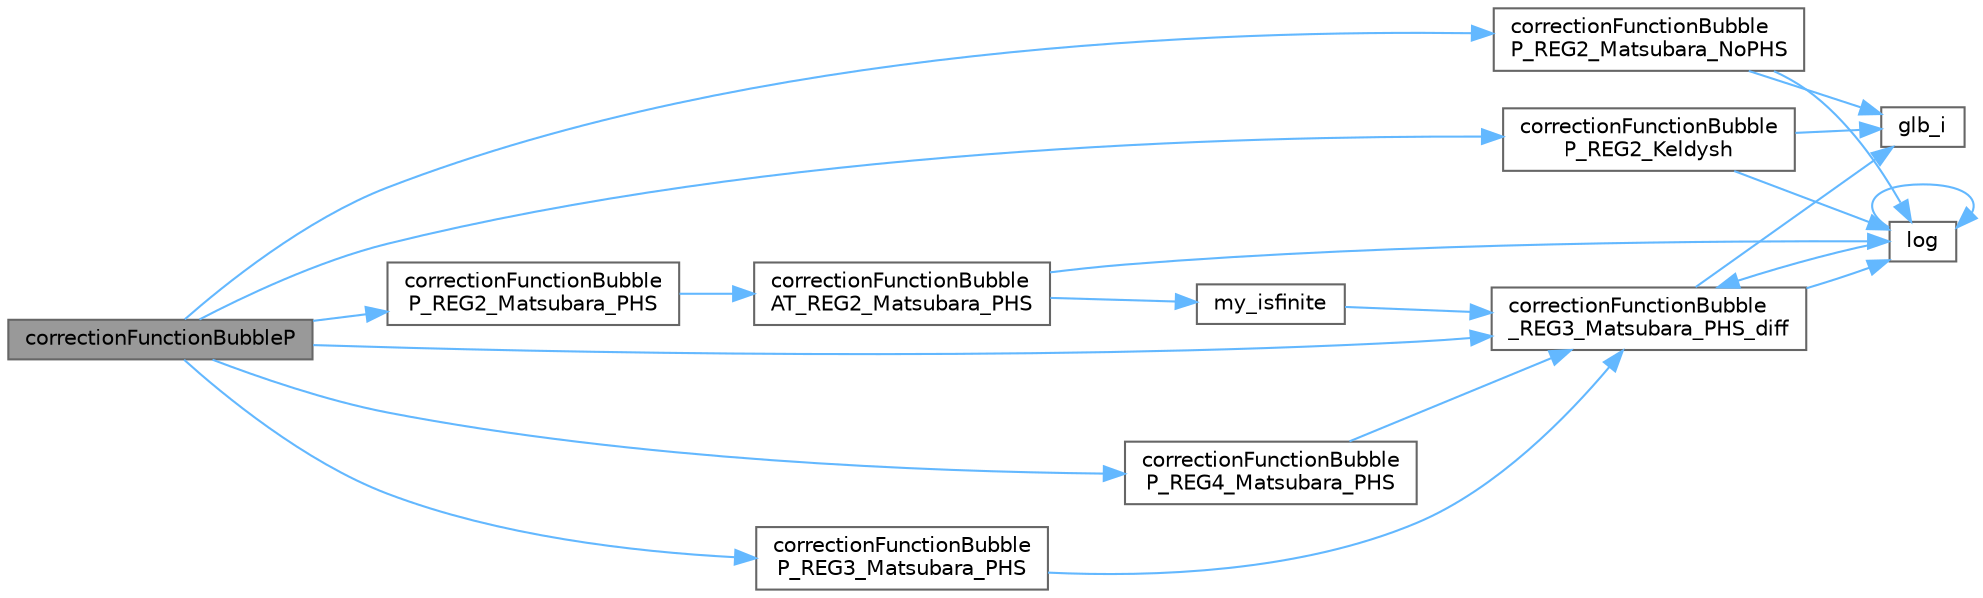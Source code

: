 digraph "correctionFunctionBubbleP"
{
 // INTERACTIVE_SVG=YES
 // LATEX_PDF_SIZE
  bgcolor="transparent";
  edge [fontname=Helvetica,fontsize=10,labelfontname=Helvetica,labelfontsize=10];
  node [fontname=Helvetica,fontsize=10,shape=box,height=0.2,width=0.4];
  rankdir="LR";
  Node1 [id="Node000001",label="correctionFunctionBubbleP",height=0.2,width=0.4,color="gray40", fillcolor="grey60", style="filled", fontcolor="black",tooltip=" "];
  Node1 -> Node2 [id="edge1_Node000001_Node000002",color="steelblue1",style="solid",tooltip=" "];
  Node2 [id="Node000002",label="correctionFunctionBubble\l_REG3_Matsubara_PHS_diff",height=0.2,width=0.4,color="grey40", fillcolor="white", style="filled",URL="$dd/dea/bubble__corrections_8hpp.html#aff27784f97591f505f77ff0065ab57af",tooltip=" "];
  Node2 -> Node3 [id="edge2_Node000002_Node000003",color="steelblue1",style="solid",tooltip=" "];
  Node3 [id="Node000003",label="glb_i",height=0.2,width=0.4,color="grey40", fillcolor="white", style="filled",URL="$d7/d59/data__structures_8hpp.html#ae0c8f095bd2588bb4d374b002c94a90d",tooltip=" "];
  Node2 -> Node4 [id="edge3_Node000002_Node000004",color="steelblue1",style="solid",tooltip=" "];
  Node4 [id="Node000004",label="log",height=0.2,width=0.4,color="grey40", fillcolor="white", style="filled",URL="$d7/d43/KramersKronig_8c_09_09.html#ad9512117c829517886f44895ef9ece90",tooltip=" "];
  Node4 -> Node2 [id="edge4_Node000004_Node000002",color="steelblue1",style="solid",tooltip=" "];
  Node4 -> Node4 [id="edge5_Node000004_Node000004",color="steelblue1",style="solid",tooltip=" "];
  Node1 -> Node5 [id="edge6_Node000001_Node000005",color="steelblue1",style="solid",tooltip=" "];
  Node5 [id="Node000005",label="correctionFunctionBubble\lP_REG2_Keldysh",height=0.2,width=0.4,color="grey40", fillcolor="white", style="filled",URL="$dd/dea/bubble__corrections_8hpp.html#a646f56f9125fd4f4196631ff7776076d",tooltip=" "];
  Node5 -> Node3 [id="edge7_Node000005_Node000003",color="steelblue1",style="solid",tooltip=" "];
  Node5 -> Node4 [id="edge8_Node000005_Node000004",color="steelblue1",style="solid",tooltip=" "];
  Node1 -> Node6 [id="edge9_Node000001_Node000006",color="steelblue1",style="solid",tooltip=" "];
  Node6 [id="Node000006",label="correctionFunctionBubble\lP_REG2_Matsubara_NoPHS",height=0.2,width=0.4,color="grey40", fillcolor="white", style="filled",URL="$dd/dea/bubble__corrections_8hpp.html#a6817bb94ab7d954a8e117172daf06a92",tooltip=" "];
  Node6 -> Node3 [id="edge10_Node000006_Node000003",color="steelblue1",style="solid",tooltip=" "];
  Node6 -> Node4 [id="edge11_Node000006_Node000004",color="steelblue1",style="solid",tooltip=" "];
  Node1 -> Node7 [id="edge12_Node000001_Node000007",color="steelblue1",style="solid",tooltip=" "];
  Node7 [id="Node000007",label="correctionFunctionBubble\lP_REG2_Matsubara_PHS",height=0.2,width=0.4,color="grey40", fillcolor="white", style="filled",URL="$dd/dea/bubble__corrections_8hpp.html#abf1290f01fb47d3fc10cc04773388cc2",tooltip=" "];
  Node7 -> Node8 [id="edge13_Node000007_Node000008",color="steelblue1",style="solid",tooltip=" "];
  Node8 [id="Node000008",label="correctionFunctionBubble\lAT_REG2_Matsubara_PHS",height=0.2,width=0.4,color="grey40", fillcolor="white", style="filled",URL="$dd/dea/bubble__corrections_8hpp.html#a8b82f59edcffae366dfd5732270821ce",tooltip=" "];
  Node8 -> Node4 [id="edge14_Node000008_Node000004",color="steelblue1",style="solid",tooltip=" "];
  Node8 -> Node9 [id="edge15_Node000008_Node000009",color="steelblue1",style="solid",tooltip=" "];
  Node9 [id="Node000009",label="my_isfinite",height=0.2,width=0.4,color="grey40", fillcolor="white", style="filled",URL="$da/d4d/data__structures_8c_09_09.html#a1b776da091e98686fc5f400e4f91ea9d",tooltip=" "];
  Node9 -> Node2 [id="edge16_Node000009_Node000002",color="steelblue1",style="solid",tooltip=" "];
  Node1 -> Node10 [id="edge17_Node000001_Node000010",color="steelblue1",style="solid",tooltip=" "];
  Node10 [id="Node000010",label="correctionFunctionBubble\lP_REG3_Matsubara_PHS",height=0.2,width=0.4,color="grey40", fillcolor="white", style="filled",URL="$dd/dea/bubble__corrections_8hpp.html#ae1e8b31b98e2d2fb9607147d3d2e8cc8",tooltip=" "];
  Node10 -> Node2 [id="edge18_Node000010_Node000002",color="steelblue1",style="solid",tooltip=" "];
  Node1 -> Node11 [id="edge19_Node000001_Node000011",color="steelblue1",style="solid",tooltip=" "];
  Node11 [id="Node000011",label="correctionFunctionBubble\lP_REG4_Matsubara_PHS",height=0.2,width=0.4,color="grey40", fillcolor="white", style="filled",URL="$dd/dea/bubble__corrections_8hpp.html#afebd4a37798e88329c20aeb3e72c5e9c",tooltip=" "];
  Node11 -> Node2 [id="edge20_Node000011_Node000002",color="steelblue1",style="solid",tooltip=" "];
}
